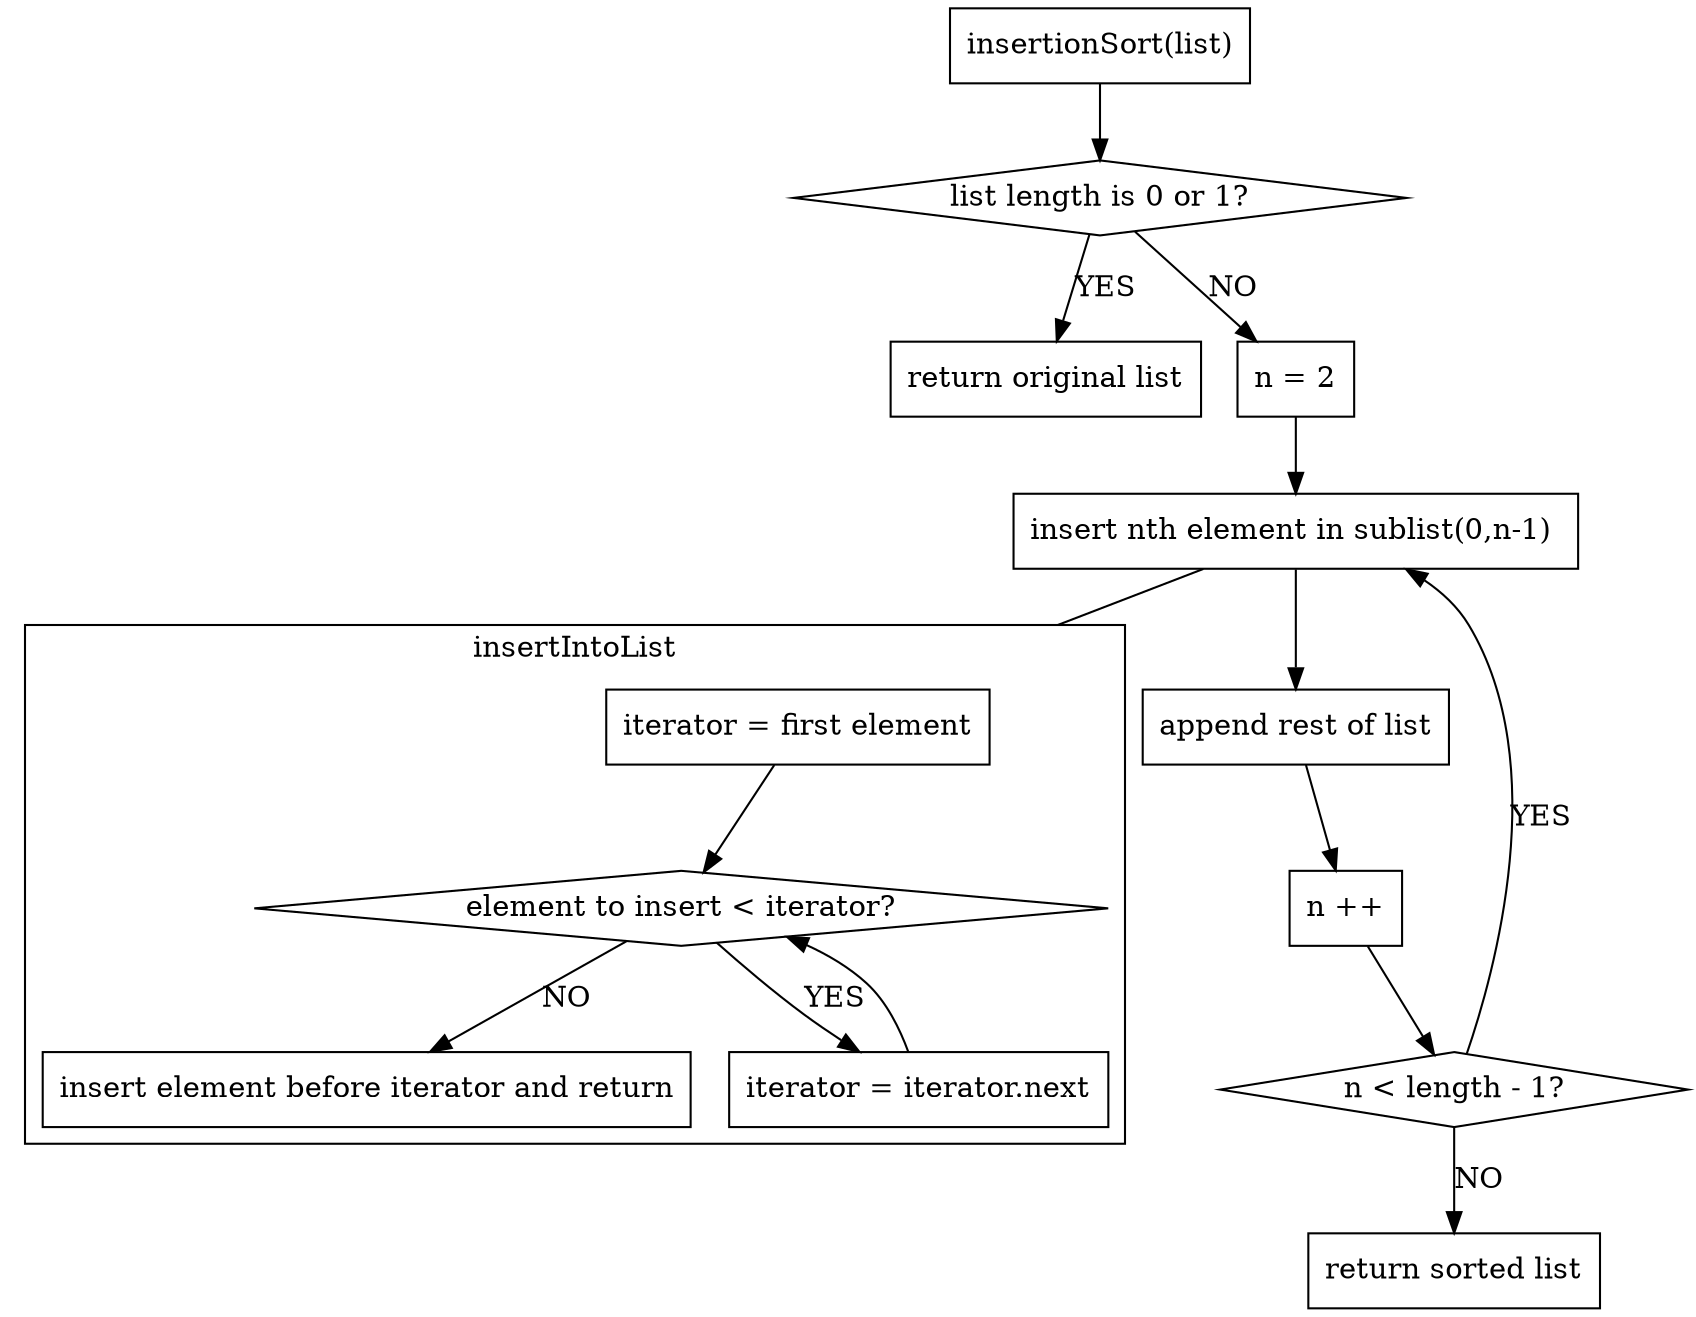 digraph Q {

    node [shape = box];
    compound = true;

    s1 [label = "insertionSort(list)"]
    s1 -> d1
    d1 [label = "list length is 0 or 1?" shape = diamond]
    d1 -> "return original list" [label = "YES"];
    d1 -> s2 [label = "NO"];
    s2 [label = "n = 2"];
    s2 -> s33
    s33 [label = "insert nth element in sublist(0,n-1) "];
    s33 -> s3
    s33 -> cBegin [arrowhead=none, lhead=cluster1]
    s3 [label = "append rest of list"]
    s3 -> s4
    s4 [label = "n ++"];
    s4 -> d2
    d2 [label = "n < length - 1?" shape = diamond];
    d2 -> s33 [label = "YES"];
    d2 -> "return sorted list" [label = "NO"];

    subgraph cluster1 {
        label = "insertIntoList"
        cBegin [label = "iterator = first element"];
        cBegin -> cd1
        cd1 [label = "element to insert < iterator?" shape = diamond] ;
        cd1 -> cs1 [label = "NO"];
        cd1 -> cs2 [label = "YES"];
        cs1 [label = "insert element before iterator and return" shape = box];
        cs2 [label = "iterator = iterator.next" shape = box];
        cs2 -> cd1

    }


}
